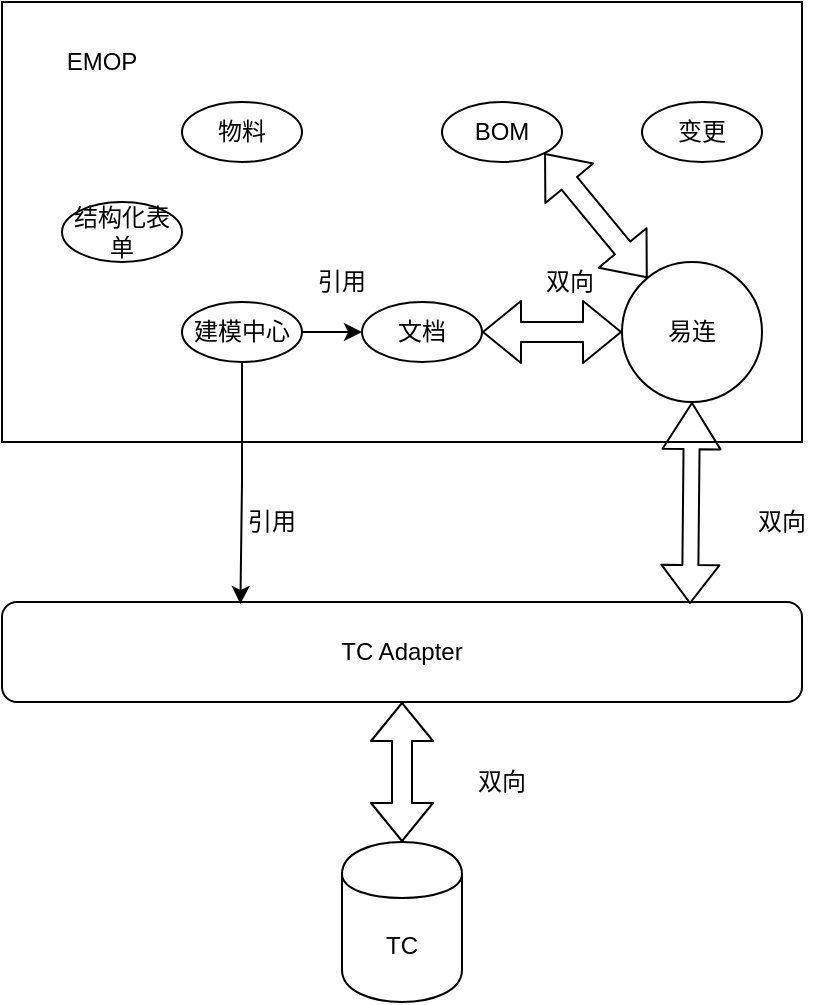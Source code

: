 <mxfile version="14.8.2" type="github" pages="2"><diagram id="EClU_8gfIEnIDTDnoDcH" name="第 1 页"><mxGraphModel dx="1399" dy="604" grid="1" gridSize="10" guides="1" tooltips="1" connect="1" arrows="1" fold="1" page="1" pageScale="1" pageWidth="827" pageHeight="1169" math="0" shadow="0"><root><mxCell id="0"/><mxCell id="1" parent="0"/><mxCell id="m0zYS82bvz1hb4jxu2Zv-1" value="" style="rounded=0;whiteSpace=wrap;html=1;" parent="1" vertex="1"><mxGeometry x="150" y="70" width="400" height="220" as="geometry"/></mxCell><mxCell id="m0zYS82bvz1hb4jxu2Zv-2" value="TC Adapter" style="rounded=1;whiteSpace=wrap;html=1;" parent="1" vertex="1"><mxGeometry x="150" y="370" width="400" height="50" as="geometry"/></mxCell><mxCell id="m0zYS82bvz1hb4jxu2Zv-4" value="EMOP&lt;br&gt;" style="text;html=1;strokeColor=none;fillColor=none;align=center;verticalAlign=middle;whiteSpace=wrap;rounded=0;" parent="1" vertex="1"><mxGeometry x="180" y="90" width="40" height="20" as="geometry"/></mxCell><mxCell id="m0zYS82bvz1hb4jxu2Zv-6" value="物料" style="ellipse;whiteSpace=wrap;html=1;" parent="1" vertex="1"><mxGeometry x="240" y="120" width="60" height="30" as="geometry"/></mxCell><mxCell id="m0zYS82bvz1hb4jxu2Zv-9" value="文档" style="ellipse;whiteSpace=wrap;html=1;" parent="1" vertex="1"><mxGeometry x="330" y="220" width="60" height="30" as="geometry"/></mxCell><mxCell id="m0zYS82bvz1hb4jxu2Zv-10" value="BOM" style="ellipse;whiteSpace=wrap;html=1;" parent="1" vertex="1"><mxGeometry x="370" y="120" width="60" height="30" as="geometry"/></mxCell><mxCell id="m0zYS82bvz1hb4jxu2Zv-11" value="变更" style="ellipse;whiteSpace=wrap;html=1;" parent="1" vertex="1"><mxGeometry x="470" y="120" width="60" height="30" as="geometry"/></mxCell><mxCell id="m0zYS82bvz1hb4jxu2Zv-14" value="结构化表单" style="ellipse;whiteSpace=wrap;html=1;" parent="1" vertex="1"><mxGeometry x="180" y="170" width="60" height="30" as="geometry"/></mxCell><mxCell id="m0zYS82bvz1hb4jxu2Zv-37" style="edgeStyle=orthogonalEdgeStyle;rounded=0;orthogonalLoop=1;jettySize=auto;html=1;exitX=0.5;exitY=1;exitDx=0;exitDy=0;entryX=0.298;entryY=0.02;entryDx=0;entryDy=0;entryPerimeter=0;" parent="1" source="m0zYS82bvz1hb4jxu2Zv-18" target="m0zYS82bvz1hb4jxu2Zv-2" edge="1"><mxGeometry relative="1" as="geometry"/></mxCell><mxCell id="m0zYS82bvz1hb4jxu2Zv-38" style="edgeStyle=orthogonalEdgeStyle;rounded=0;orthogonalLoop=1;jettySize=auto;html=1;exitX=1;exitY=0.5;exitDx=0;exitDy=0;" parent="1" source="m0zYS82bvz1hb4jxu2Zv-18" target="m0zYS82bvz1hb4jxu2Zv-9" edge="1"><mxGeometry relative="1" as="geometry"/></mxCell><mxCell id="m0zYS82bvz1hb4jxu2Zv-18" value="建模中心" style="ellipse;whiteSpace=wrap;html=1;" parent="1" vertex="1"><mxGeometry x="240" y="220" width="60" height="30" as="geometry"/></mxCell><mxCell id="m0zYS82bvz1hb4jxu2Zv-19" value="易连" style="ellipse;whiteSpace=wrap;html=1;aspect=fixed;" parent="1" vertex="1"><mxGeometry x="460" y="200" width="70" height="70" as="geometry"/></mxCell><mxCell id="m0zYS82bvz1hb4jxu2Zv-27" style="edgeStyle=orthogonalEdgeStyle;rounded=0;orthogonalLoop=1;jettySize=auto;html=1;exitX=0.5;exitY=1;exitDx=0;exitDy=0;" parent="1" source="m0zYS82bvz1hb4jxu2Zv-1" target="m0zYS82bvz1hb4jxu2Zv-1" edge="1"><mxGeometry relative="1" as="geometry"/></mxCell><mxCell id="m0zYS82bvz1hb4jxu2Zv-34" value="TC" style="shape=cylinder;whiteSpace=wrap;html=1;boundedLbl=1;backgroundOutline=1;rounded=1;" parent="1" vertex="1"><mxGeometry x="320" y="490" width="60" height="80" as="geometry"/></mxCell><mxCell id="m0zYS82bvz1hb4jxu2Zv-39" value="引用" style="text;html=1;strokeColor=none;fillColor=none;align=center;verticalAlign=middle;whiteSpace=wrap;rounded=0;" parent="1" vertex="1"><mxGeometry x="260" y="320" width="50" height="20" as="geometry"/></mxCell><mxCell id="m0zYS82bvz1hb4jxu2Zv-40" value="引用" style="text;html=1;strokeColor=none;fillColor=none;align=center;verticalAlign=middle;whiteSpace=wrap;rounded=0;" parent="1" vertex="1"><mxGeometry x="300" y="200" width="40" height="20" as="geometry"/></mxCell><mxCell id="m0zYS82bvz1hb4jxu2Zv-41" value="双向" style="text;html=1;strokeColor=none;fillColor=none;align=center;verticalAlign=middle;whiteSpace=wrap;rounded=0;" parent="1" vertex="1"><mxGeometry x="414" y="200" width="40" height="20" as="geometry"/></mxCell><mxCell id="m0zYS82bvz1hb4jxu2Zv-43" value="" style="shape=flexArrow;endArrow=classic;startArrow=classic;html=1;entryX=0.5;entryY=1;entryDx=0;entryDy=0;exitX=0.86;exitY=0.02;exitDx=0;exitDy=0;exitPerimeter=0;width=8;endSize=7.35;" parent="1" source="m0zYS82bvz1hb4jxu2Zv-2" target="m0zYS82bvz1hb4jxu2Zv-19" edge="1"><mxGeometry width="100" height="100" relative="1" as="geometry"><mxPoint x="470" y="370" as="sourcePoint"/><mxPoint x="570" y="270" as="targetPoint"/></mxGeometry></mxCell><mxCell id="m0zYS82bvz1hb4jxu2Zv-44" value="" style="shape=flexArrow;endArrow=classic;startArrow=classic;html=1;exitX=1;exitY=0.5;exitDx=0;exitDy=0;entryX=0;entryY=0.5;entryDx=0;entryDy=0;" parent="1" source="m0zYS82bvz1hb4jxu2Zv-9" target="m0zYS82bvz1hb4jxu2Zv-19" edge="1"><mxGeometry width="100" height="100" relative="1" as="geometry"><mxPoint x="380" y="300" as="sourcePoint"/><mxPoint x="480" y="200" as="targetPoint"/></mxGeometry></mxCell><mxCell id="m0zYS82bvz1hb4jxu2Zv-46" value="" style="shape=flexArrow;endArrow=classic;startArrow=classic;html=1;exitX=0.5;exitY=0;exitDx=0;exitDy=0;entryX=0.5;entryY=1;entryDx=0;entryDy=0;" parent="1" source="m0zYS82bvz1hb4jxu2Zv-34" target="m0zYS82bvz1hb4jxu2Zv-2" edge="1"><mxGeometry width="100" height="100" relative="1" as="geometry"><mxPoint x="420" y="400" as="sourcePoint"/><mxPoint x="520" y="300" as="targetPoint"/></mxGeometry></mxCell><mxCell id="m0zYS82bvz1hb4jxu2Zv-47" value="双向" style="text;html=1;strokeColor=none;fillColor=none;align=center;verticalAlign=middle;whiteSpace=wrap;rounded=0;" parent="1" vertex="1"><mxGeometry x="380" y="450" width="40" height="20" as="geometry"/></mxCell><mxCell id="m0zYS82bvz1hb4jxu2Zv-48" value="双向" style="text;html=1;strokeColor=none;fillColor=none;align=center;verticalAlign=middle;whiteSpace=wrap;rounded=0;" parent="1" vertex="1"><mxGeometry x="520" y="320" width="40" height="20" as="geometry"/></mxCell><mxCell id="m0zYS82bvz1hb4jxu2Zv-49" value="" style="shape=flexArrow;endArrow=classic;startArrow=classic;html=1;entryX=1;entryY=1;entryDx=0;entryDy=0;" parent="1" source="m0zYS82bvz1hb4jxu2Zv-19" target="m0zYS82bvz1hb4jxu2Zv-10" edge="1"><mxGeometry width="100" height="100" relative="1" as="geometry"><mxPoint x="430" y="230" as="sourcePoint"/><mxPoint x="530" y="130" as="targetPoint"/></mxGeometry></mxCell></root></mxGraphModel></diagram><diagram id="rkOtCcE9EqUmOEc3U4Xm" name="第 2 页"><mxGraphModel dx="1422" dy="762" grid="1" gridSize="10" guides="1" tooltips="1" connect="1" arrows="1" fold="1" page="1" pageScale="1" pageWidth="827" pageHeight="1169" math="0" shadow="0"><root><mxCell id="rqPgwOw52RP4OsMaaegc-0"/><mxCell id="rqPgwOw52RP4OsMaaegc-1" parent="rqPgwOw52RP4OsMaaegc-0"/></root></mxGraphModel></diagram></mxfile>
